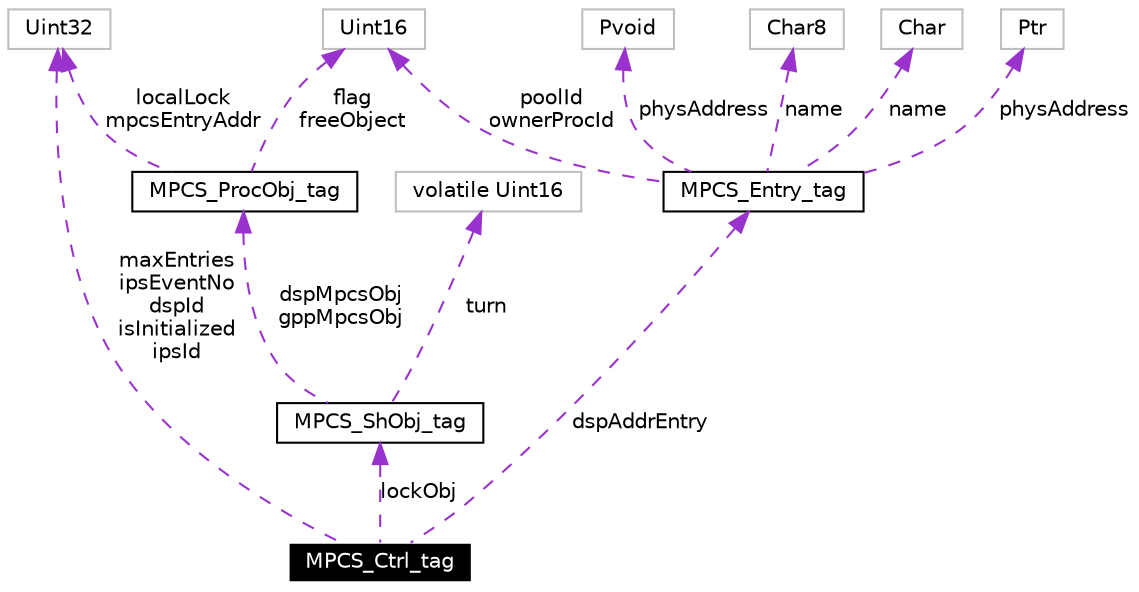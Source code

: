digraph G
{
  edge [fontname="Helvetica",fontsize=10,labelfontname="Helvetica",labelfontsize=10];
  node [fontname="Helvetica",fontsize=10,shape=record];
  Node1 [label="MPCS_Ctrl_tag",height=0.2,width=0.4,color="white", fillcolor="black", style="filled" fontcolor="white"];
  Node2 -> Node1 [dir=back,color="darkorchid3",fontsize=10,style="dashed",label="maxEntries\nipsEventNo\ndspId\nisInitialized\nipsId",fontname="Helvetica"];
  Node2 [label="Uint32",height=0.2,width=0.4,color="grey75", fillcolor="white", style="filled"];
  Node3 -> Node1 [dir=back,color="darkorchid3",fontsize=10,style="dashed",label="lockObj",fontname="Helvetica"];
  Node3 [label="MPCS_ShObj_tag",height=0.2,width=0.4,color="black", fillcolor="white", style="filled",URL="$structMPCS__ShObj__tag.html"];
  Node4 -> Node3 [dir=back,color="darkorchid3",fontsize=10,style="dashed",label="turn",fontname="Helvetica"];
  Node4 [label="volatile Uint16",height=0.2,width=0.4,color="grey75", fillcolor="white", style="filled"];
  Node5 -> Node3 [dir=back,color="darkorchid3",fontsize=10,style="dashed",label="dspMpcsObj\ngppMpcsObj",fontname="Helvetica"];
  Node5 [label="MPCS_ProcObj_tag",height=0.2,width=0.4,color="black", fillcolor="white", style="filled",URL="$structMPCS__ProcObj__tag.html"];
  Node2 -> Node5 [dir=back,color="darkorchid3",fontsize=10,style="dashed",label="localLock\nmpcsEntryAddr",fontname="Helvetica"];
  Node6 -> Node5 [dir=back,color="darkorchid3",fontsize=10,style="dashed",label="flag\nfreeObject",fontname="Helvetica"];
  Node6 [label="Uint16",height=0.2,width=0.4,color="grey75", fillcolor="white", style="filled"];
  Node7 -> Node1 [dir=back,color="darkorchid3",fontsize=10,style="dashed",label="dspAddrEntry",fontname="Helvetica"];
  Node7 [label="MPCS_Entry_tag",height=0.2,width=0.4,color="black", fillcolor="white", style="filled",URL="$structMPCS__Entry__tag.html"];
  Node8 -> Node7 [dir=back,color="darkorchid3",fontsize=10,style="dashed",label="physAddress",fontname="Helvetica"];
  Node8 [label="Pvoid",height=0.2,width=0.4,color="grey75", fillcolor="white", style="filled"];
  Node9 -> Node7 [dir=back,color="darkorchid3",fontsize=10,style="dashed",label="name",fontname="Helvetica"];
  Node9 [label="Char8",height=0.2,width=0.4,color="grey75", fillcolor="white", style="filled"];
  Node10 -> Node7 [dir=back,color="darkorchid3",fontsize=10,style="dashed",label="name",fontname="Helvetica"];
  Node10 [label="Char",height=0.2,width=0.4,color="grey75", fillcolor="white", style="filled"];
  Node11 -> Node7 [dir=back,color="darkorchid3",fontsize=10,style="dashed",label="physAddress",fontname="Helvetica"];
  Node11 [label="Ptr",height=0.2,width=0.4,color="grey75", fillcolor="white", style="filled"];
  Node6 -> Node7 [dir=back,color="darkorchid3",fontsize=10,style="dashed",label="poolId\nownerProcId",fontname="Helvetica"];
}
